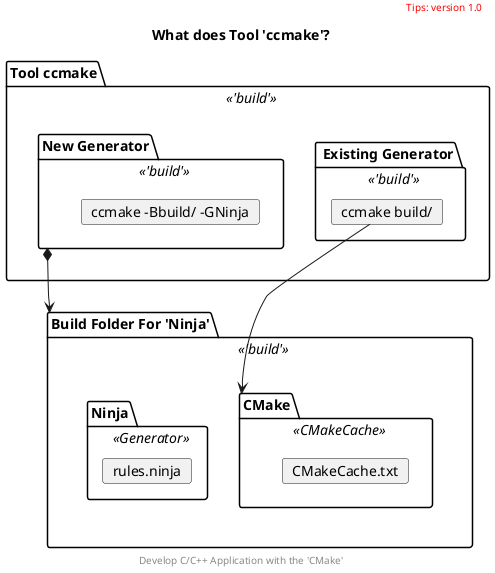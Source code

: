 @startuml
top to bottom direction
package "Tool ccmake" <<'build'>> {
    package " Existing Generator" <<'build'>> as config {
        card "ccmake build/" as build
    }
    package "New Generator" <<'build'>> as new {
        'card "cmake -Bbuild/ -GNinja"
        card "ccmake -Bbuild/ -GNinja"
    }
}
package "Build Folder For 'Ninja'" <<'build'>> as build_folder {
    package "CMake" <<CMakeCache>> as cmake {
        card "CMakeCache.txt"
    }
    package "Ninja" <<Generator>> as ninja {
        card "rules.ninja"
    }
}

new *--> build_folder
build --> cmake


title
    What does Tool 'ccmake'?
end title

header
<font color=red>Tips: version 1.0</font>
endheader

center footer Develop C/C++ Application with the 'CMake'

@enduml